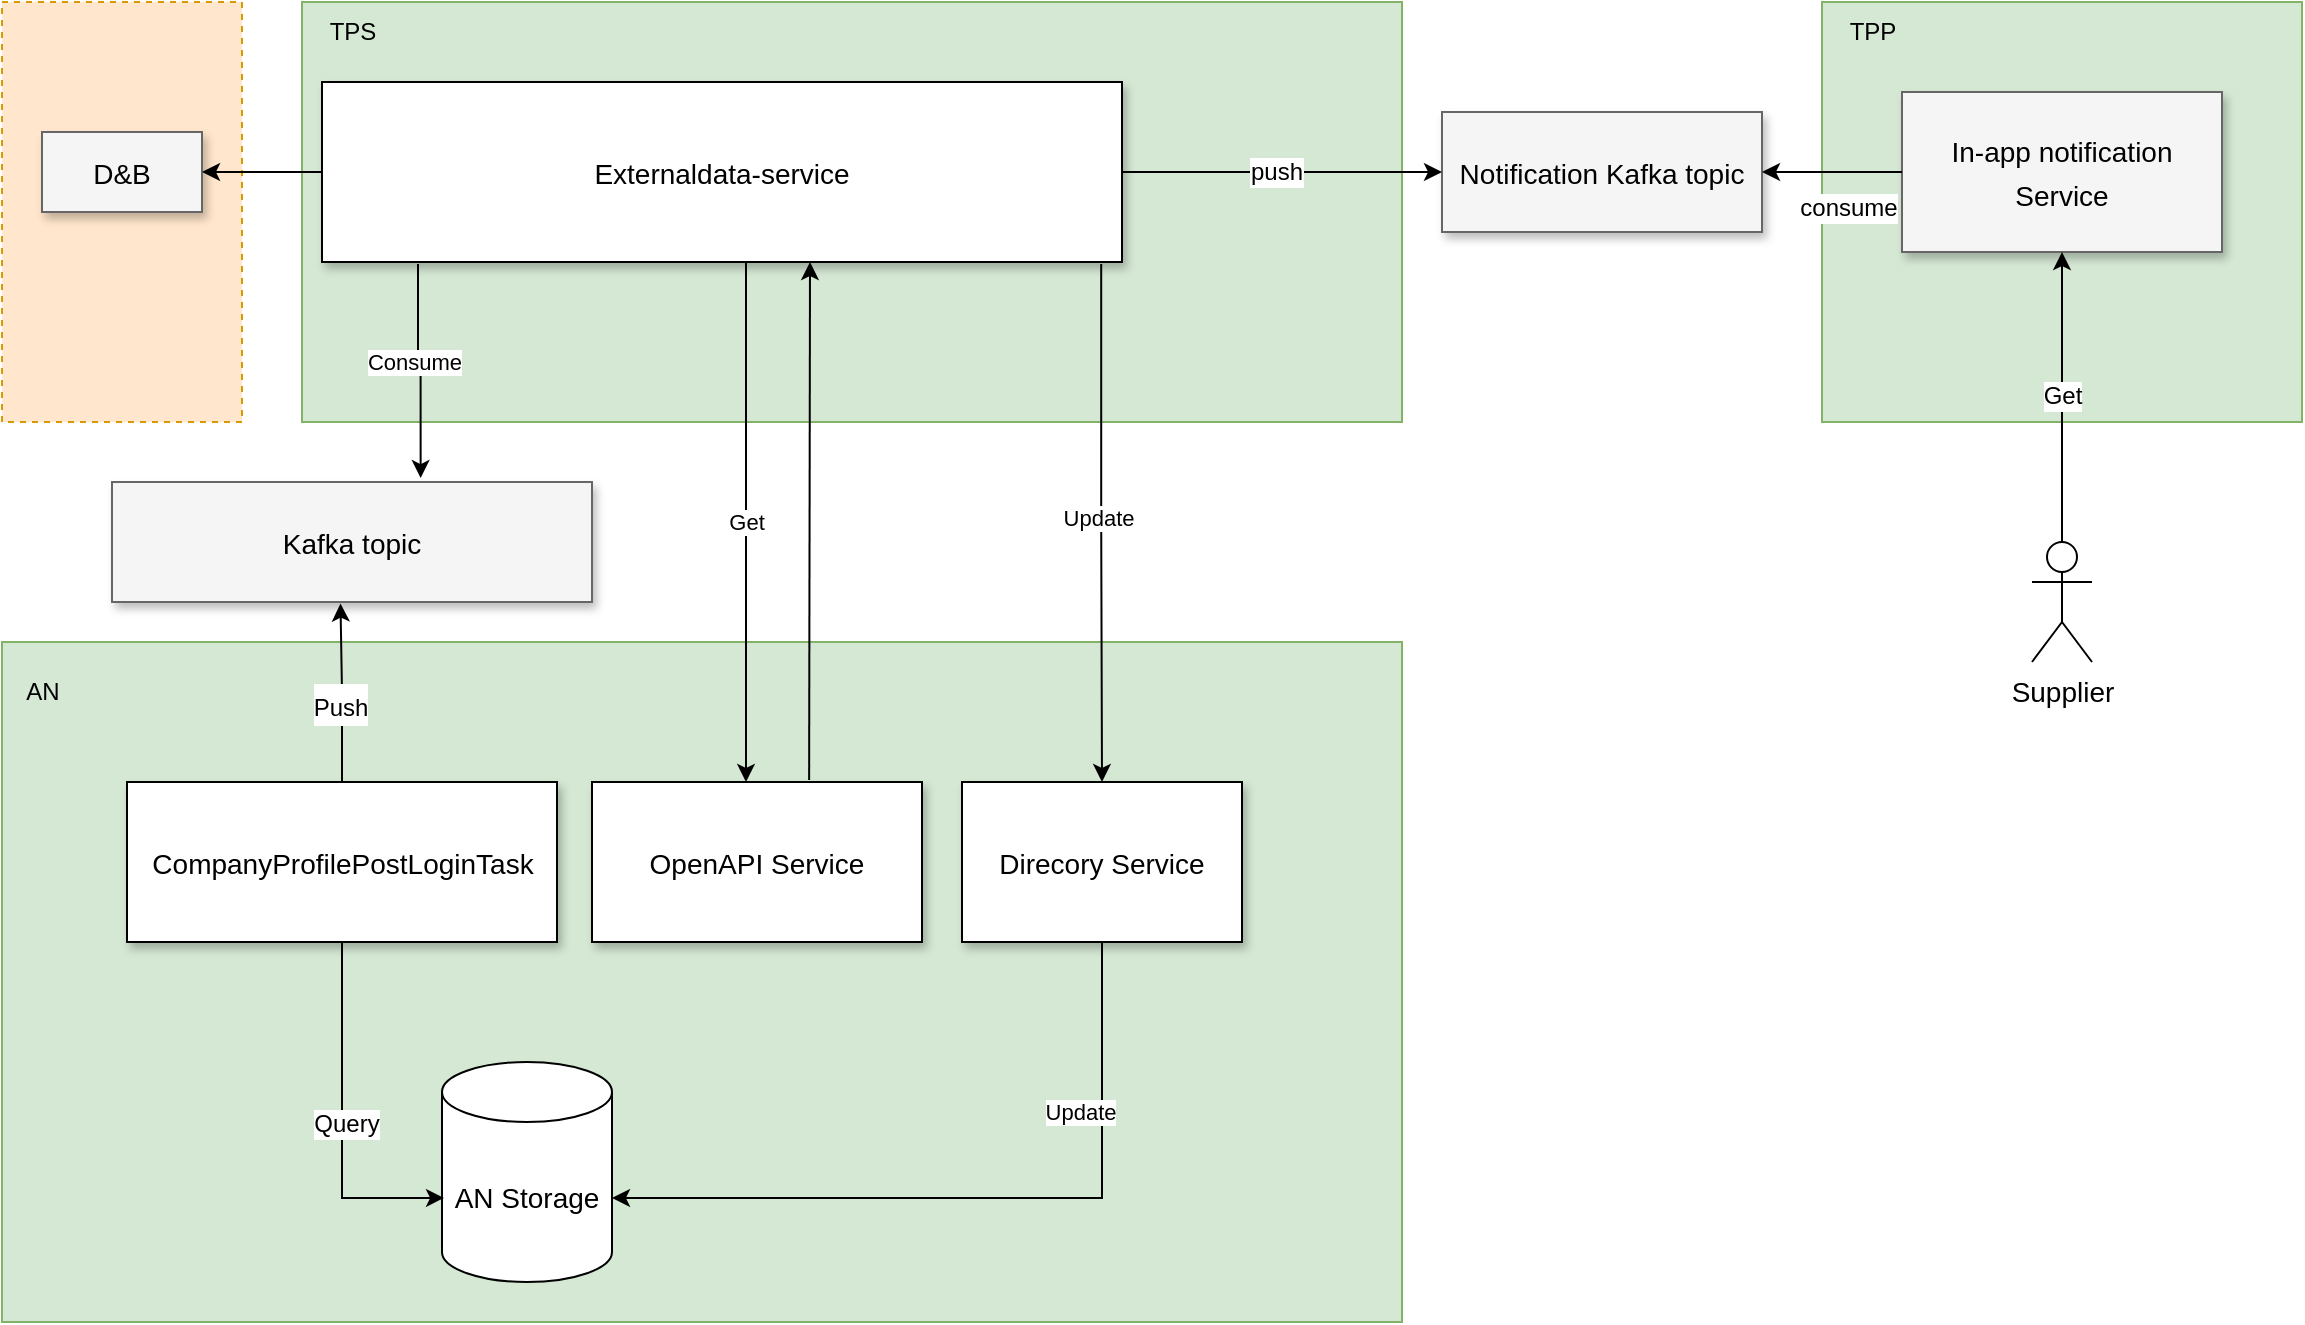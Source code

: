 <mxfile version="20.5.1" type="github">
  <diagram name="Page-1" id="90a13364-a465-7bf4-72fc-28e22215d7a0">
    <mxGraphModel dx="2066" dy="1129" grid="1" gridSize="10" guides="1" tooltips="1" connect="1" arrows="1" fold="1" page="1" pageScale="1.5" pageWidth="1169" pageHeight="826" background="none" math="0" shadow="0">
      <root>
        <mxCell id="0" style=";html=1;" />
        <mxCell id="1" style=";html=1;" parent="0" />
        <mxCell id="FS7SqEsGfGKyJR96quoh-13" value="" style="group" vertex="1" connectable="0" parent="1">
          <mxGeometry x="100" y="70" width="1128" height="660" as="geometry" />
        </mxCell>
        <mxCell id="wwz8x95htu8D-L9N0XOo-1" value="" style="rounded=0;whiteSpace=wrap;html=1;dashed=1;fillColor=#ffe6cc;strokeColor=#d79b00;" parent="FS7SqEsGfGKyJR96quoh-13" vertex="1">
          <mxGeometry width="120" height="210" as="geometry" />
        </mxCell>
        <mxCell id="fSm1GcxjfFAWFzGtAJEy-5" value="" style="rounded=0;whiteSpace=wrap;html=1;fillColor=#d5e8d4;strokeColor=#82b366;" parent="FS7SqEsGfGKyJR96quoh-13" vertex="1">
          <mxGeometry x="910" width="240" height="210" as="geometry" />
        </mxCell>
        <mxCell id="fSm1GcxjfFAWFzGtAJEy-4" value="" style="rounded=0;whiteSpace=wrap;html=1;fillColor=#d5e8d4;strokeColor=#82b366;" parent="FS7SqEsGfGKyJR96quoh-13" vertex="1">
          <mxGeometry x="150" width="550" height="210" as="geometry" />
        </mxCell>
        <mxCell id="fSm1GcxjfFAWFzGtAJEy-3" value="" style="rounded=0;whiteSpace=wrap;html=1;fillColor=#d5e8d4;strokeColor=#82b366;" parent="FS7SqEsGfGKyJR96quoh-13" vertex="1">
          <mxGeometry y="320" width="700" height="340" as="geometry" />
        </mxCell>
        <mxCell id="3a17f1ce550125da-5" value="&lt;font style=&quot;font-size: 14px;&quot;&gt;Externaldata-service&lt;/font&gt;" style="whiteSpace=wrap;html=1;shadow=1;fontSize=18;" parent="FS7SqEsGfGKyJR96quoh-13" vertex="1">
          <mxGeometry x="160" y="40" width="400" height="90" as="geometry" />
        </mxCell>
        <mxCell id="3a17f1ce550125da-7" value="&lt;font style=&quot;font-size: 14px;&quot;&gt;Notification Kafka topic&lt;/font&gt;" style="whiteSpace=wrap;html=1;shadow=1;fontSize=18;fillColor=#f5f5f5;strokeColor=#666666;" parent="FS7SqEsGfGKyJR96quoh-13" vertex="1">
          <mxGeometry x="720" y="55" width="160" height="60" as="geometry" />
        </mxCell>
        <mxCell id="3a17f1ce550125da-8" value="&lt;font style=&quot;font-size: 14px;&quot;&gt;CompanyProfilePostLoginTask&lt;/font&gt;" style="whiteSpace=wrap;html=1;shadow=1;fontSize=18;" parent="FS7SqEsGfGKyJR96quoh-13" vertex="1">
          <mxGeometry x="62.5" y="390" width="215" height="80" as="geometry" />
        </mxCell>
        <mxCell id="fSm1GcxjfFAWFzGtAJEy-9" style="edgeStyle=orthogonalEdgeStyle;rounded=0;orthogonalLoop=1;jettySize=auto;html=1;exitX=1;exitY=0.5;exitDx=0;exitDy=0;entryX=0;entryY=0.5;entryDx=0;entryDy=0;" parent="FS7SqEsGfGKyJR96quoh-13" source="3a17f1ce550125da-5" target="3a17f1ce550125da-7" edge="1">
          <mxGeometry relative="1" as="geometry">
            <mxPoint x="760" y="75" as="sourcePoint" />
          </mxGeometry>
        </mxCell>
        <mxCell id="fSm1GcxjfFAWFzGtAJEy-29" value="push" style="edgeLabel;html=1;align=center;verticalAlign=middle;resizable=0;points=[];fontSize=12;" parent="fSm1GcxjfFAWFzGtAJEy-9" vertex="1" connectable="0">
          <mxGeometry x="-0.044" y="1" relative="1" as="geometry">
            <mxPoint y="1" as="offset" />
          </mxGeometry>
        </mxCell>
        <mxCell id="3a17f1ce550125da-11" value="&lt;font style=&quot;font-size: 14px;&quot;&gt;In-app notification Service&lt;/font&gt;" style="whiteSpace=wrap;html=1;shadow=1;fontSize=18;fillColor=#f5f5f5;strokeColor=#666666;" parent="FS7SqEsGfGKyJR96quoh-13" vertex="1">
          <mxGeometry x="950" y="45" width="160" height="80" as="geometry" />
        </mxCell>
        <mxCell id="fSm1GcxjfFAWFzGtAJEy-10" style="edgeStyle=orthogonalEdgeStyle;rounded=0;orthogonalLoop=1;jettySize=auto;html=1;exitX=0;exitY=0.5;exitDx=0;exitDy=0;entryX=1;entryY=0.5;entryDx=0;entryDy=0;" parent="FS7SqEsGfGKyJR96quoh-13" source="3a17f1ce550125da-11" target="3a17f1ce550125da-7" edge="1">
          <mxGeometry relative="1" as="geometry">
            <Array as="points" />
            <mxPoint x="1236" y="270" as="targetPoint" />
          </mxGeometry>
        </mxCell>
        <mxCell id="fSm1GcxjfFAWFzGtAJEy-30" value="consume" style="edgeLabel;html=1;align=center;verticalAlign=middle;resizable=0;points=[];fontSize=12;" parent="fSm1GcxjfFAWFzGtAJEy-10" vertex="1" connectable="0">
          <mxGeometry x="-0.181" y="-1" relative="1" as="geometry">
            <mxPoint x="1" y="19" as="offset" />
          </mxGeometry>
        </mxCell>
        <mxCell id="fSm1GcxjfFAWFzGtAJEy-11" style="edgeStyle=orthogonalEdgeStyle;rounded=0;orthogonalLoop=1;jettySize=auto;html=1;entryX=0.5;entryY=1;entryDx=0;entryDy=0;" parent="FS7SqEsGfGKyJR96quoh-13" source="fSm1GcxjfFAWFzGtAJEy-2" target="3a17f1ce550125da-11" edge="1">
          <mxGeometry relative="1" as="geometry" />
        </mxCell>
        <mxCell id="fSm1GcxjfFAWFzGtAJEy-31" value="Get" style="edgeLabel;html=1;align=center;verticalAlign=middle;resizable=0;points=[];fontSize=12;" parent="fSm1GcxjfFAWFzGtAJEy-11" vertex="1" connectable="0">
          <mxGeometry x="0.009" relative="1" as="geometry">
            <mxPoint as="offset" />
          </mxGeometry>
        </mxCell>
        <mxCell id="fSm1GcxjfFAWFzGtAJEy-2" value="&lt;font style=&quot;font-size: 14px;&quot;&gt;Supplier&lt;/font&gt;" style="shape=umlActor;verticalLabelPosition=bottom;verticalAlign=top;html=1;outlineConnect=0;" parent="FS7SqEsGfGKyJR96quoh-13" vertex="1">
          <mxGeometry x="1015" y="270" width="30" height="60" as="geometry" />
        </mxCell>
        <mxCell id="fSm1GcxjfFAWFzGtAJEy-7" value="&lt;font style=&quot;font-size: 14px;&quot;&gt;AN Storage&lt;/font&gt;" style="shape=cylinder3;whiteSpace=wrap;html=1;boundedLbl=1;backgroundOutline=1;size=15;" parent="FS7SqEsGfGKyJR96quoh-13" vertex="1">
          <mxGeometry x="220" y="530" width="85" height="110" as="geometry" />
        </mxCell>
        <mxCell id="fSm1GcxjfFAWFzGtAJEy-14" value="AN" style="text;html=1;align=center;verticalAlign=middle;resizable=0;points=[];autosize=1;strokeColor=none;fillColor=none;" parent="FS7SqEsGfGKyJR96quoh-13" vertex="1">
          <mxGeometry y="330" width="40" height="30" as="geometry" />
        </mxCell>
        <mxCell id="fSm1GcxjfFAWFzGtAJEy-15" value="TPP" style="text;html=1;align=center;verticalAlign=middle;resizable=0;points=[];autosize=1;strokeColor=none;fillColor=none;" parent="FS7SqEsGfGKyJR96quoh-13" vertex="1">
          <mxGeometry x="910" width="50" height="30" as="geometry" />
        </mxCell>
        <mxCell id="fSm1GcxjfFAWFzGtAJEy-16" value="TPS" style="text;html=1;align=center;verticalAlign=middle;resizable=0;points=[];autosize=1;strokeColor=none;fillColor=none;" parent="FS7SqEsGfGKyJR96quoh-13" vertex="1">
          <mxGeometry x="150" width="50" height="30" as="geometry" />
        </mxCell>
        <mxCell id="fSm1GcxjfFAWFzGtAJEy-27" style="edgeStyle=orthogonalEdgeStyle;rounded=0;orthogonalLoop=1;jettySize=auto;html=1;fontSize=18;startArrow=none;startFill=0;entryX=0.012;entryY=0.618;entryDx=0;entryDy=0;entryPerimeter=0;" parent="FS7SqEsGfGKyJR96quoh-13" source="3a17f1ce550125da-8" target="fSm1GcxjfFAWFzGtAJEy-7" edge="1">
          <mxGeometry relative="1" as="geometry">
            <mxPoint x="415" y="462.5" as="sourcePoint" />
          </mxGeometry>
        </mxCell>
        <mxCell id="fSm1GcxjfFAWFzGtAJEy-32" value="Query" style="edgeLabel;html=1;align=center;verticalAlign=middle;resizable=0;points=[];fontSize=12;" parent="fSm1GcxjfFAWFzGtAJEy-27" vertex="1" connectable="0">
          <mxGeometry x="0.017" y="2" relative="1" as="geometry">
            <mxPoint as="offset" />
          </mxGeometry>
        </mxCell>
        <mxCell id="fSm1GcxjfFAWFzGtAJEy-13" style="edgeStyle=orthogonalEdgeStyle;rounded=0;orthogonalLoop=1;jettySize=auto;html=1;exitX=0.5;exitY=0;exitDx=0;exitDy=0;entryX=0.476;entryY=1.013;entryDx=0;entryDy=0;entryPerimeter=0;" parent="FS7SqEsGfGKyJR96quoh-13" source="3a17f1ce550125da-8" target="FS7SqEsGfGKyJR96quoh-2" edge="1">
          <mxGeometry relative="1" as="geometry">
            <mxPoint x="295" y="300" as="targetPoint" />
            <mxPoint x="355" y="222.5" as="sourcePoint" />
          </mxGeometry>
        </mxCell>
        <mxCell id="fSm1GcxjfFAWFzGtAJEy-28" value="&lt;font style=&quot;font-size: 12px;&quot;&gt;Push&lt;/font&gt;" style="edgeLabel;html=1;align=center;verticalAlign=middle;resizable=0;points=[];fontSize=18;" parent="fSm1GcxjfFAWFzGtAJEy-13" vertex="1" connectable="0">
          <mxGeometry x="0.025" y="-1" relative="1" as="geometry">
            <mxPoint x="-1" y="6" as="offset" />
          </mxGeometry>
        </mxCell>
        <mxCell id="wwz8x95htu8D-L9N0XOo-3" value="&lt;font style=&quot;font-size: 14px;&quot;&gt;D&amp;amp;B&lt;/font&gt;" style="whiteSpace=wrap;html=1;shadow=1;fontSize=18;fillColor=#f5f5f5;strokeColor=#666666;" parent="FS7SqEsGfGKyJR96quoh-13" vertex="1">
          <mxGeometry x="20" y="65" width="80" height="40" as="geometry" />
        </mxCell>
        <mxCell id="wwz8x95htu8D-L9N0XOo-5" style="edgeStyle=orthogonalEdgeStyle;rounded=0;orthogonalLoop=1;jettySize=auto;html=1;exitX=0;exitY=0.5;exitDx=0;exitDy=0;" parent="FS7SqEsGfGKyJR96quoh-13" source="3a17f1ce550125da-5" target="wwz8x95htu8D-L9N0XOo-3" edge="1">
          <mxGeometry relative="1" as="geometry" />
        </mxCell>
        <mxCell id="FS7SqEsGfGKyJR96quoh-2" value="&lt;span style=&quot;font-size: 14px;&quot;&gt;Kafka topic&lt;/span&gt;" style="whiteSpace=wrap;html=1;shadow=1;fontSize=18;fillColor=#f5f5f5;strokeColor=#666666;" vertex="1" parent="FS7SqEsGfGKyJR96quoh-13">
          <mxGeometry x="55" y="240" width="240" height="60" as="geometry" />
        </mxCell>
        <mxCell id="FS7SqEsGfGKyJR96quoh-4" style="edgeStyle=orthogonalEdgeStyle;rounded=0;orthogonalLoop=1;jettySize=auto;html=1;exitX=0.12;exitY=1.011;exitDx=0;exitDy=0;entryX=0.643;entryY=-0.033;entryDx=0;entryDy=0;exitPerimeter=0;entryPerimeter=0;" edge="1" parent="FS7SqEsGfGKyJR96quoh-13" source="3a17f1ce550125da-5" target="FS7SqEsGfGKyJR96quoh-2">
          <mxGeometry relative="1" as="geometry" />
        </mxCell>
        <mxCell id="FS7SqEsGfGKyJR96quoh-5" value="Consume" style="edgeLabel;html=1;align=center;verticalAlign=middle;resizable=0;points=[];" vertex="1" connectable="0" parent="FS7SqEsGfGKyJR96quoh-4">
          <mxGeometry x="-0.096" y="-2" relative="1" as="geometry">
            <mxPoint as="offset" />
          </mxGeometry>
        </mxCell>
        <mxCell id="FS7SqEsGfGKyJR96quoh-8" style="edgeStyle=orthogonalEdgeStyle;rounded=0;orthogonalLoop=1;jettySize=auto;html=1;entryX=1;entryY=0.618;entryDx=0;entryDy=0;entryPerimeter=0;exitX=0.5;exitY=1;exitDx=0;exitDy=0;" edge="1" parent="FS7SqEsGfGKyJR96quoh-13" source="FS7SqEsGfGKyJR96quoh-7" target="fSm1GcxjfFAWFzGtAJEy-7">
          <mxGeometry relative="1" as="geometry" />
        </mxCell>
        <mxCell id="FS7SqEsGfGKyJR96quoh-9" value="Update" style="edgeLabel;html=1;align=center;verticalAlign=middle;resizable=0;points=[];" vertex="1" connectable="0" parent="FS7SqEsGfGKyJR96quoh-8">
          <mxGeometry x="-0.225" y="3" relative="1" as="geometry">
            <mxPoint x="5" y="-46" as="offset" />
          </mxGeometry>
        </mxCell>
        <mxCell id="FS7SqEsGfGKyJR96quoh-7" value="&lt;font style=&quot;font-size: 14px;&quot;&gt;Direcory Service&lt;/font&gt;" style="whiteSpace=wrap;html=1;shadow=1;fontSize=18;" vertex="1" parent="FS7SqEsGfGKyJR96quoh-13">
          <mxGeometry x="480" y="390" width="140" height="80" as="geometry" />
        </mxCell>
        <mxCell id="FS7SqEsGfGKyJR96quoh-10" value="" style="endArrow=classic;html=1;rounded=0;exitX=0.658;exitY=-0.012;exitDx=0;exitDy=0;exitPerimeter=0;" edge="1" parent="FS7SqEsGfGKyJR96quoh-13" source="FS7SqEsGfGKyJR96quoh-11">
          <mxGeometry width="50" height="50" relative="1" as="geometry">
            <mxPoint x="340" y="390" as="sourcePoint" />
            <mxPoint x="404" y="130" as="targetPoint" />
          </mxGeometry>
        </mxCell>
        <mxCell id="FS7SqEsGfGKyJR96quoh-11" value="&lt;font style=&quot;font-size: 14px;&quot;&gt;OpenAPI Service&lt;/font&gt;" style="whiteSpace=wrap;html=1;shadow=1;fontSize=18;" vertex="1" parent="FS7SqEsGfGKyJR96quoh-13">
          <mxGeometry x="295" y="390" width="165" height="80" as="geometry" />
        </mxCell>
        <mxCell id="FS7SqEsGfGKyJR96quoh-12" value="Get" style="endArrow=classic;html=1;rounded=0;exitX=0.53;exitY=1;exitDx=0;exitDy=0;exitPerimeter=0;" edge="1" parent="FS7SqEsGfGKyJR96quoh-13" source="3a17f1ce550125da-5">
          <mxGeometry width="50" height="50" relative="1" as="geometry">
            <mxPoint x="374.29" y="400" as="sourcePoint" />
            <mxPoint x="372" y="390" as="targetPoint" />
          </mxGeometry>
        </mxCell>
        <mxCell id="FS7SqEsGfGKyJR96quoh-6" style="edgeStyle=orthogonalEdgeStyle;rounded=0;orthogonalLoop=1;jettySize=auto;html=1;exitX=0.974;exitY=1.011;exitDx=0;exitDy=0;exitPerimeter=0;entryX=0.5;entryY=0;entryDx=0;entryDy=0;" edge="1" parent="FS7SqEsGfGKyJR96quoh-13" source="3a17f1ce550125da-5" target="FS7SqEsGfGKyJR96quoh-7">
          <mxGeometry relative="1" as="geometry">
            <mxPoint x="430" y="310" as="targetPoint" />
          </mxGeometry>
        </mxCell>
        <mxCell id="FS7SqEsGfGKyJR96quoh-15" value="Update" style="edgeLabel;html=1;align=center;verticalAlign=middle;resizable=0;points=[];" vertex="1" connectable="0" parent="FS7SqEsGfGKyJR96quoh-6">
          <mxGeometry x="-0.021" y="-2" relative="1" as="geometry">
            <mxPoint as="offset" />
          </mxGeometry>
        </mxCell>
      </root>
    </mxGraphModel>
  </diagram>
</mxfile>

